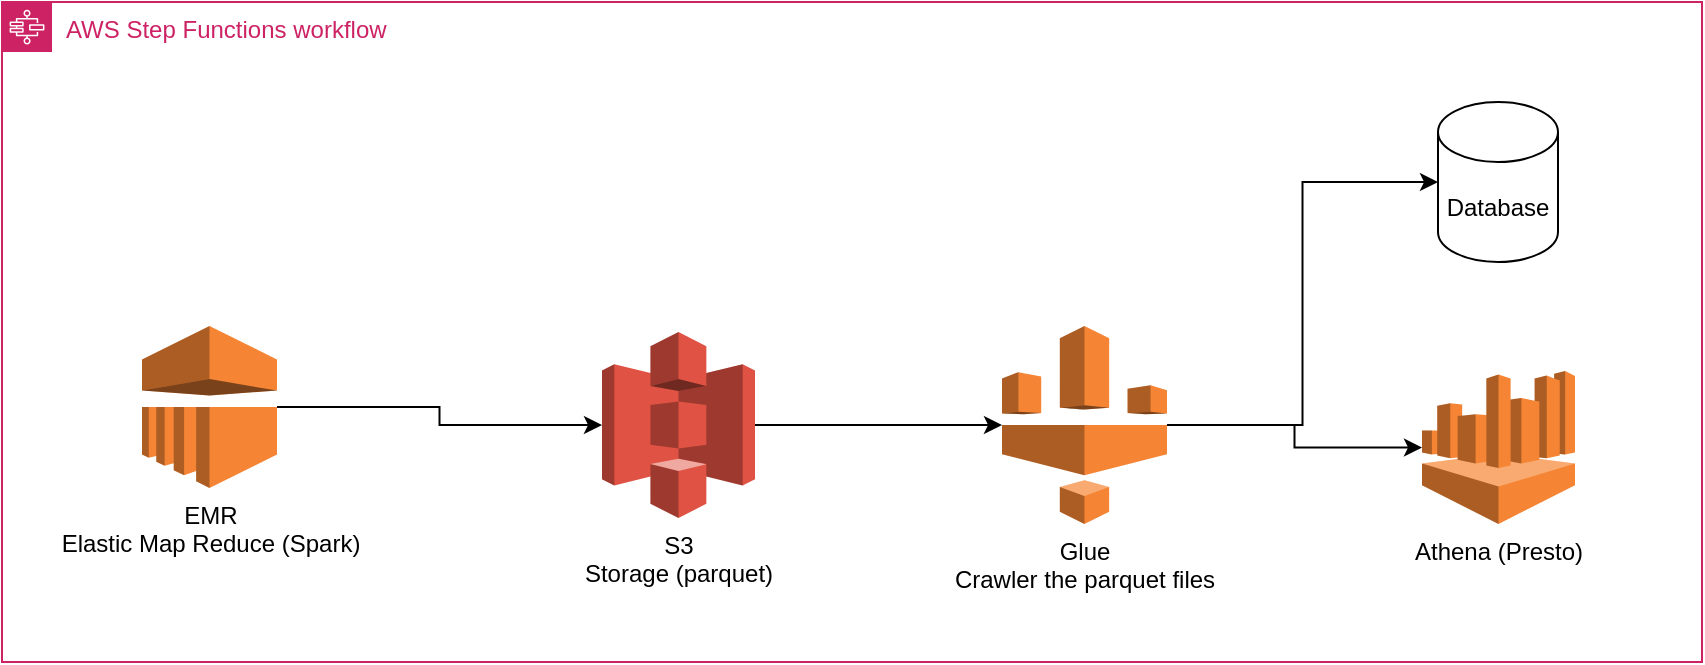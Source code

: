 <mxfile version="16.5.3" type="device"><diagram id="wL8ACdfep3JdXAo7fuVF" name="Page-1"><mxGraphModel dx="2062" dy="1057" grid="1" gridSize="10" guides="1" tooltips="1" connect="1" arrows="1" fold="1" page="1" pageScale="1" pageWidth="1169" pageHeight="827" math="0" shadow="0"><root><mxCell id="0"/><mxCell id="1" parent="0"/><mxCell id="aNr-jh0qcaZMz5jpu8p7-1" value="AWS Step Functions workflow" style="points=[[0,0],[0.25,0],[0.5,0],[0.75,0],[1,0],[1,0.25],[1,0.5],[1,0.75],[1,1],[0.75,1],[0.5,1],[0.25,1],[0,1],[0,0.75],[0,0.5],[0,0.25]];outlineConnect=0;gradientColor=none;html=1;whiteSpace=wrap;fontSize=12;fontStyle=0;container=1;pointerEvents=0;collapsible=0;recursiveResize=0;shape=mxgraph.aws4.group;grIcon=mxgraph.aws4.group_aws_step_functions_workflow;strokeColor=#CD2264;fillColor=none;verticalAlign=top;align=left;spacingLeft=30;fontColor=#CD2264;dashed=0;" vertex="1" parent="1"><mxGeometry x="40" y="40" width="850" height="330" as="geometry"/></mxCell><mxCell id="aNr-jh0qcaZMz5jpu8p7-8" style="edgeStyle=orthogonalEdgeStyle;rounded=0;orthogonalLoop=1;jettySize=auto;html=1;" edge="1" parent="aNr-jh0qcaZMz5jpu8p7-1" source="aNr-jh0qcaZMz5jpu8p7-3" target="aNr-jh0qcaZMz5jpu8p7-4"><mxGeometry relative="1" as="geometry"/></mxCell><mxCell id="aNr-jh0qcaZMz5jpu8p7-3" value="EMR&lt;br&gt;Elastic Map Reduce (Spark)&lt;br&gt;" style="outlineConnect=0;dashed=0;verticalLabelPosition=bottom;verticalAlign=top;align=center;html=1;shape=mxgraph.aws3.emr;fillColor=#F58534;gradientColor=none;" vertex="1" parent="aNr-jh0qcaZMz5jpu8p7-1"><mxGeometry x="70" y="162" width="67.5" height="81" as="geometry"/></mxCell><mxCell id="aNr-jh0qcaZMz5jpu8p7-9" style="edgeStyle=orthogonalEdgeStyle;rounded=0;orthogonalLoop=1;jettySize=auto;html=1;exitX=1;exitY=0.5;exitDx=0;exitDy=0;exitPerimeter=0;" edge="1" parent="aNr-jh0qcaZMz5jpu8p7-1" source="aNr-jh0qcaZMz5jpu8p7-4" target="aNr-jh0qcaZMz5jpu8p7-6"><mxGeometry relative="1" as="geometry"/></mxCell><mxCell id="aNr-jh0qcaZMz5jpu8p7-4" value="S3&lt;br&gt;Storage (parquet)" style="outlineConnect=0;dashed=0;verticalLabelPosition=bottom;verticalAlign=top;align=center;html=1;shape=mxgraph.aws3.s3;fillColor=#E05243;gradientColor=none;" vertex="1" parent="aNr-jh0qcaZMz5jpu8p7-1"><mxGeometry x="300" y="165" width="76.5" height="93" as="geometry"/></mxCell><mxCell id="aNr-jh0qcaZMz5jpu8p7-5" value="Athena (Presto)" style="outlineConnect=0;dashed=0;verticalLabelPosition=bottom;verticalAlign=top;align=center;html=1;shape=mxgraph.aws3.athena;fillColor=#F58534;gradientColor=none;" vertex="1" parent="aNr-jh0qcaZMz5jpu8p7-1"><mxGeometry x="710" y="184.5" width="76.5" height="76.5" as="geometry"/></mxCell><mxCell id="aNr-jh0qcaZMz5jpu8p7-10" style="edgeStyle=orthogonalEdgeStyle;rounded=0;orthogonalLoop=1;jettySize=auto;html=1;exitX=1;exitY=0.5;exitDx=0;exitDy=0;exitPerimeter=0;" edge="1" parent="aNr-jh0qcaZMz5jpu8p7-1" source="aNr-jh0qcaZMz5jpu8p7-6" target="aNr-jh0qcaZMz5jpu8p7-5"><mxGeometry relative="1" as="geometry"/></mxCell><mxCell id="aNr-jh0qcaZMz5jpu8p7-12" style="edgeStyle=orthogonalEdgeStyle;rounded=0;orthogonalLoop=1;jettySize=auto;html=1;entryX=0;entryY=0.5;entryDx=0;entryDy=0;entryPerimeter=0;" edge="1" parent="aNr-jh0qcaZMz5jpu8p7-1" source="aNr-jh0qcaZMz5jpu8p7-6" target="aNr-jh0qcaZMz5jpu8p7-11"><mxGeometry relative="1" as="geometry"/></mxCell><mxCell id="aNr-jh0qcaZMz5jpu8p7-6" value="Glue&lt;br&gt;Crawler the parquet files &lt;br&gt;" style="outlineConnect=0;dashed=0;verticalLabelPosition=bottom;verticalAlign=top;align=center;html=1;shape=mxgraph.aws3.glue;fillColor=#F58534;gradientColor=none;" vertex="1" parent="aNr-jh0qcaZMz5jpu8p7-1"><mxGeometry x="500" y="162" width="82.5" height="99" as="geometry"/></mxCell><mxCell id="aNr-jh0qcaZMz5jpu8p7-11" value="Database" style="shape=cylinder3;whiteSpace=wrap;html=1;boundedLbl=1;backgroundOutline=1;size=15;" vertex="1" parent="aNr-jh0qcaZMz5jpu8p7-1"><mxGeometry x="718" y="50" width="60" height="80" as="geometry"/></mxCell></root></mxGraphModel></diagram></mxfile>